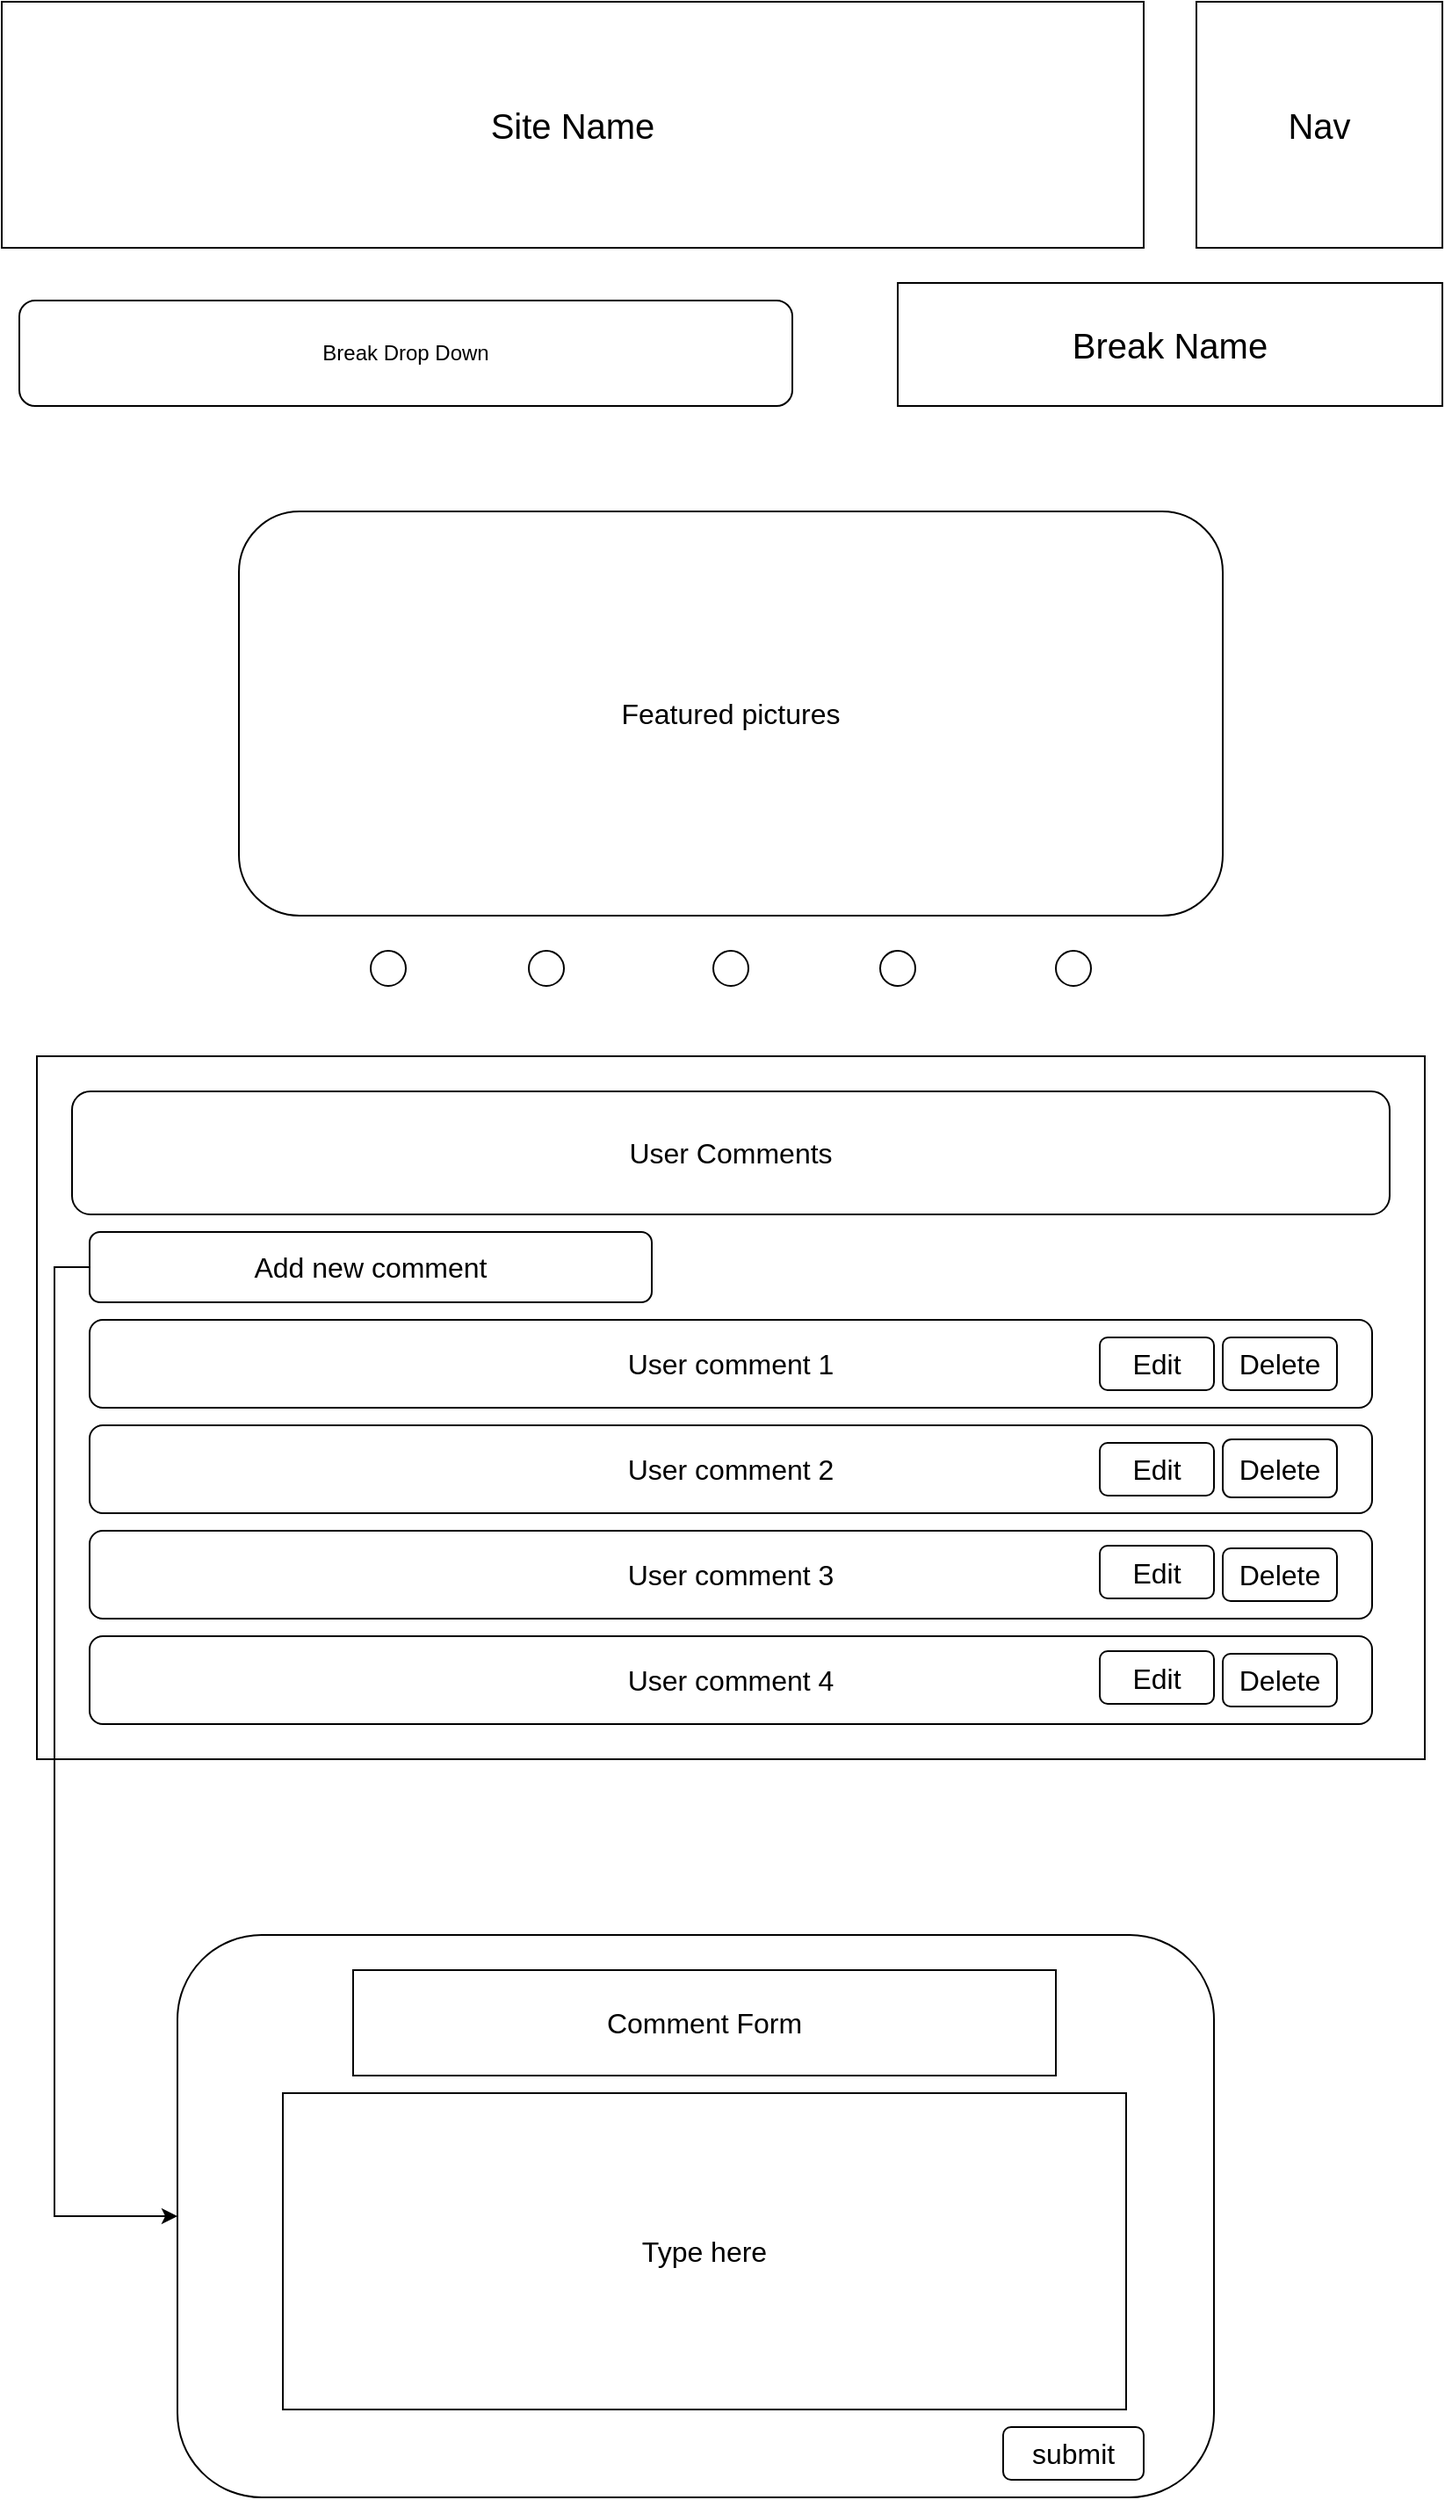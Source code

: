 <mxfile version="12.1.3" type="device" pages="1"><diagram id="di1zo8AJhV53FLJDGouP" name="Page-1"><mxGraphModel dx="1038" dy="548" grid="1" gridSize="10" guides="1" tooltips="1" connect="1" arrows="1" fold="1" page="1" pageScale="1" pageWidth="850" pageHeight="1100" math="0" shadow="0"><root><mxCell id="0"/><mxCell id="1" parent="0"/><mxCell id="W_s3Y-zlEGy_1g7Y3sn--1" value="&lt;font style=&quot;font-size: 20px&quot;&gt;Site Name&lt;/font&gt;" style="rounded=0;whiteSpace=wrap;html=1;" vertex="1" parent="1"><mxGeometry x="10" y="30" width="650" height="140" as="geometry"/></mxCell><mxCell id="W_s3Y-zlEGy_1g7Y3sn--2" value="Break Drop Down" style="rounded=1;whiteSpace=wrap;html=1;" vertex="1" parent="1"><mxGeometry x="20" y="200" width="440" height="60" as="geometry"/></mxCell><mxCell id="W_s3Y-zlEGy_1g7Y3sn--3" value="&lt;font style=&quot;font-size: 20px&quot;&gt;Nav&lt;br&gt;&lt;/font&gt;" style="whiteSpace=wrap;html=1;aspect=fixed;" vertex="1" parent="1"><mxGeometry x="690" y="30" width="140" height="140" as="geometry"/></mxCell><mxCell id="W_s3Y-zlEGy_1g7Y3sn--4" value="&lt;font style=&quot;font-size: 20px&quot;&gt;Break Name&lt;/font&gt;" style="rounded=0;whiteSpace=wrap;html=1;" vertex="1" parent="1"><mxGeometry x="520" y="190" width="310" height="70" as="geometry"/></mxCell><mxCell id="W_s3Y-zlEGy_1g7Y3sn--5" value="Featured pictures" style="rounded=1;whiteSpace=wrap;html=1;fontSize=16;" vertex="1" parent="1"><mxGeometry x="145" y="320" width="560" height="230" as="geometry"/></mxCell><mxCell id="W_s3Y-zlEGy_1g7Y3sn--6" value="" style="ellipse;whiteSpace=wrap;html=1;aspect=fixed;fontSize=16;" vertex="1" parent="1"><mxGeometry x="220" y="570" width="20" height="20" as="geometry"/></mxCell><mxCell id="W_s3Y-zlEGy_1g7Y3sn--7" value="" style="ellipse;whiteSpace=wrap;html=1;aspect=fixed;fontSize=16;" vertex="1" parent="1"><mxGeometry x="310" y="570" width="20" height="20" as="geometry"/></mxCell><mxCell id="W_s3Y-zlEGy_1g7Y3sn--8" value="" style="ellipse;whiteSpace=wrap;html=1;aspect=fixed;fontSize=16;" vertex="1" parent="1"><mxGeometry x="415" y="570" width="20" height="20" as="geometry"/></mxCell><mxCell id="W_s3Y-zlEGy_1g7Y3sn--9" value="" style="ellipse;whiteSpace=wrap;html=1;aspect=fixed;fontSize=16;" vertex="1" parent="1"><mxGeometry x="510" y="570" width="20" height="20" as="geometry"/></mxCell><mxCell id="W_s3Y-zlEGy_1g7Y3sn--10" value="" style="ellipse;whiteSpace=wrap;html=1;aspect=fixed;fontSize=16;" vertex="1" parent="1"><mxGeometry x="610" y="570" width="20" height="20" as="geometry"/></mxCell><mxCell id="W_s3Y-zlEGy_1g7Y3sn--16" value="" style="rounded=0;whiteSpace=wrap;html=1;fontSize=16;align=left;" vertex="1" parent="1"><mxGeometry x="30" y="630" width="790" height="400" as="geometry"/></mxCell><mxCell id="W_s3Y-zlEGy_1g7Y3sn--17" value="User Comments" style="rounded=1;whiteSpace=wrap;html=1;fontSize=16;" vertex="1" parent="1"><mxGeometry x="50" y="650" width="750" height="70" as="geometry"/></mxCell><mxCell id="W_s3Y-zlEGy_1g7Y3sn--35" style="edgeStyle=orthogonalEdgeStyle;rounded=0;orthogonalLoop=1;jettySize=auto;html=1;exitX=0;exitY=0.5;exitDx=0;exitDy=0;fontSize=16;" edge="1" parent="1" source="W_s3Y-zlEGy_1g7Y3sn--18" target="W_s3Y-zlEGy_1g7Y3sn--36"><mxGeometry relative="1" as="geometry"><mxPoint x="180" y="1290" as="targetPoint"/><Array as="points"><mxPoint x="40" y="750"/><mxPoint x="40" y="1290"/></Array></mxGeometry></mxCell><mxCell id="W_s3Y-zlEGy_1g7Y3sn--18" value="Add new comment" style="rounded=1;whiteSpace=wrap;html=1;fontSize=16;" vertex="1" parent="1"><mxGeometry x="60" y="730" width="320" height="40" as="geometry"/></mxCell><mxCell id="W_s3Y-zlEGy_1g7Y3sn--19" value="User comment 1" style="rounded=1;whiteSpace=wrap;html=1;fontSize=16;" vertex="1" parent="1"><mxGeometry x="60" y="780" width="730" height="50" as="geometry"/></mxCell><mxCell id="W_s3Y-zlEGy_1g7Y3sn--26" value="User comment 3" style="rounded=1;whiteSpace=wrap;html=1;fontSize=16;" vertex="1" parent="1"><mxGeometry x="60" y="900" width="730" height="50" as="geometry"/></mxCell><mxCell id="W_s3Y-zlEGy_1g7Y3sn--27" value="User comment 2" style="rounded=1;whiteSpace=wrap;html=1;fontSize=16;" vertex="1" parent="1"><mxGeometry x="60" y="840" width="730" height="50" as="geometry"/></mxCell><mxCell id="W_s3Y-zlEGy_1g7Y3sn--28" value="User comment 4" style="rounded=1;whiteSpace=wrap;html=1;fontSize=16;" vertex="1" parent="1"><mxGeometry x="60" y="960" width="730" height="50" as="geometry"/></mxCell><mxCell id="W_s3Y-zlEGy_1g7Y3sn--36" value="" style="rounded=1;whiteSpace=wrap;html=1;" vertex="1" parent="1"><mxGeometry x="110" y="1130" width="590" height="320" as="geometry"/></mxCell><mxCell id="W_s3Y-zlEGy_1g7Y3sn--37" value="Comment Form" style="rounded=0;whiteSpace=wrap;html=1;fontSize=16;" vertex="1" parent="1"><mxGeometry x="210" y="1150" width="400" height="60" as="geometry"/></mxCell><mxCell id="W_s3Y-zlEGy_1g7Y3sn--38" value="submit" style="rounded=1;whiteSpace=wrap;html=1;fontSize=16;" vertex="1" parent="1"><mxGeometry x="580" y="1410" width="80" height="30" as="geometry"/></mxCell><mxCell id="W_s3Y-zlEGy_1g7Y3sn--39" value="Type here" style="rounded=0;whiteSpace=wrap;html=1;fontSize=16;" vertex="1" parent="1"><mxGeometry x="170" y="1220" width="480" height="180" as="geometry"/></mxCell><mxCell id="W_s3Y-zlEGy_1g7Y3sn--40" value="Delete" style="rounded=1;whiteSpace=wrap;html=1;fontSize=16;" vertex="1" parent="1"><mxGeometry x="705" y="790" width="65" height="30" as="geometry"/></mxCell><mxCell id="W_s3Y-zlEGy_1g7Y3sn--41" value="Delete" style="rounded=1;whiteSpace=wrap;html=1;fontSize=16;" vertex="1" parent="1"><mxGeometry x="705" y="848" width="65" height="33" as="geometry"/></mxCell><mxCell id="W_s3Y-zlEGy_1g7Y3sn--48" value="Edit" style="rounded=1;whiteSpace=wrap;html=1;fontSize=16;" vertex="1" parent="1"><mxGeometry x="635" y="968.5" width="65" height="30" as="geometry"/></mxCell><mxCell id="W_s3Y-zlEGy_1g7Y3sn--49" value="Edit" style="rounded=1;whiteSpace=wrap;html=1;fontSize=16;" vertex="1" parent="1"><mxGeometry x="635" y="908.5" width="65" height="30" as="geometry"/></mxCell><mxCell id="W_s3Y-zlEGy_1g7Y3sn--50" value="Edit" style="rounded=1;whiteSpace=wrap;html=1;fontSize=16;" vertex="1" parent="1"><mxGeometry x="635" y="850" width="65" height="30" as="geometry"/></mxCell><mxCell id="W_s3Y-zlEGy_1g7Y3sn--51" value="Edit" style="rounded=1;whiteSpace=wrap;html=1;fontSize=16;" vertex="1" parent="1"><mxGeometry x="635" y="790" width="65" height="30" as="geometry"/></mxCell><mxCell id="W_s3Y-zlEGy_1g7Y3sn--52" value="Delete" style="rounded=1;whiteSpace=wrap;html=1;fontSize=16;" vertex="1" parent="1"><mxGeometry x="705" y="910" width="65" height="30" as="geometry"/></mxCell><mxCell id="W_s3Y-zlEGy_1g7Y3sn--53" value="Delete" style="rounded=1;whiteSpace=wrap;html=1;fontSize=16;" vertex="1" parent="1"><mxGeometry x="705" y="970" width="65" height="30" as="geometry"/></mxCell></root></mxGraphModel></diagram></mxfile>